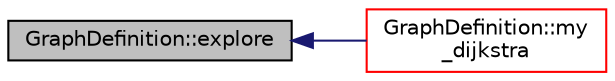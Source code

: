 digraph "GraphDefinition::explore"
{
  edge [fontname="Helvetica",fontsize="10",labelfontname="Helvetica",labelfontsize="10"];
  node [fontname="Helvetica",fontsize="10",shape=record];
  rankdir="LR";
  Node39 [label="GraphDefinition::explore",height=0.2,width=0.4,color="black", fillcolor="grey75", style="filled", fontcolor="black"];
  Node39 -> Node40 [dir="back",color="midnightblue",fontsize="10",style="solid",fontname="Helvetica"];
  Node40 [label="GraphDefinition::my\l_dijkstra",height=0.2,width=0.4,color="red", fillcolor="white", style="filled",URL="$classGraphDefinition.html#add1e17a19370022849bc5fa0a0a993c7"];
}
